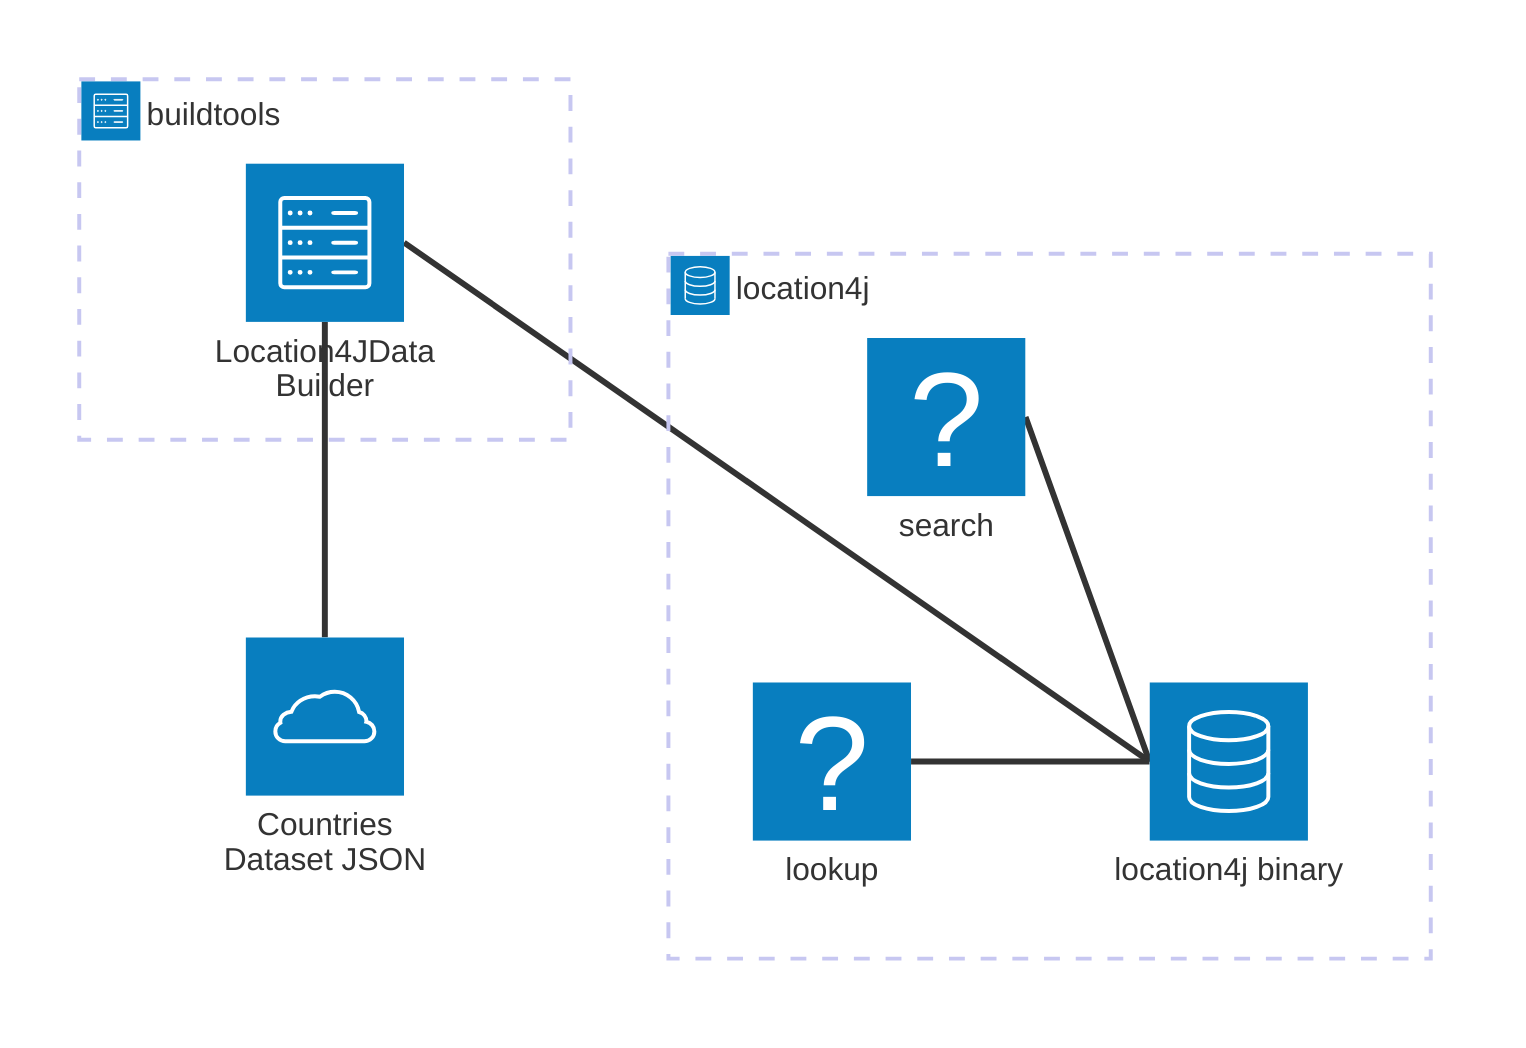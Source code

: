 architecture-beta
    group buildtools(server)[buildtools]

    service data(database)[location4j binary] in location4j
    service countries(cloud)[Countries Dataset JSON]
    service buildtool(server)[Location4JDataBuilder] in buildtools

    data:L -- R:buildtool
    countries:T -- B:buildtool

    group location4j(database)[location4j]

    service search(search)[search] in location4j
    service lookup(lookup)[lookup] in location4j

    data:L -- R:search
    data:L -- R:lookup